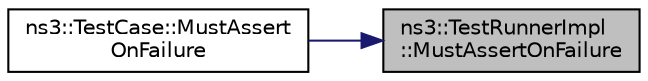 digraph "ns3::TestRunnerImpl::MustAssertOnFailure"
{
 // LATEX_PDF_SIZE
  edge [fontname="Helvetica",fontsize="10",labelfontname="Helvetica",labelfontsize="10"];
  node [fontname="Helvetica",fontsize="10",shape=record];
  rankdir="RL";
  Node1 [label="ns3::TestRunnerImpl\l::MustAssertOnFailure",height=0.2,width=0.4,color="black", fillcolor="grey75", style="filled", fontcolor="black",tooltip="Check if this run should assert on failure."];
  Node1 -> Node2 [dir="back",color="midnightblue",fontsize="10",style="solid",fontname="Helvetica"];
  Node2 [label="ns3::TestCase::MustAssert\lOnFailure",height=0.2,width=0.4,color="black", fillcolor="white", style="filled",URL="$classns3_1_1_test_case.html#a899d71261cc6f179cc2cb97673511f9b",tooltip="Check if this run should assert on failure."];
}
